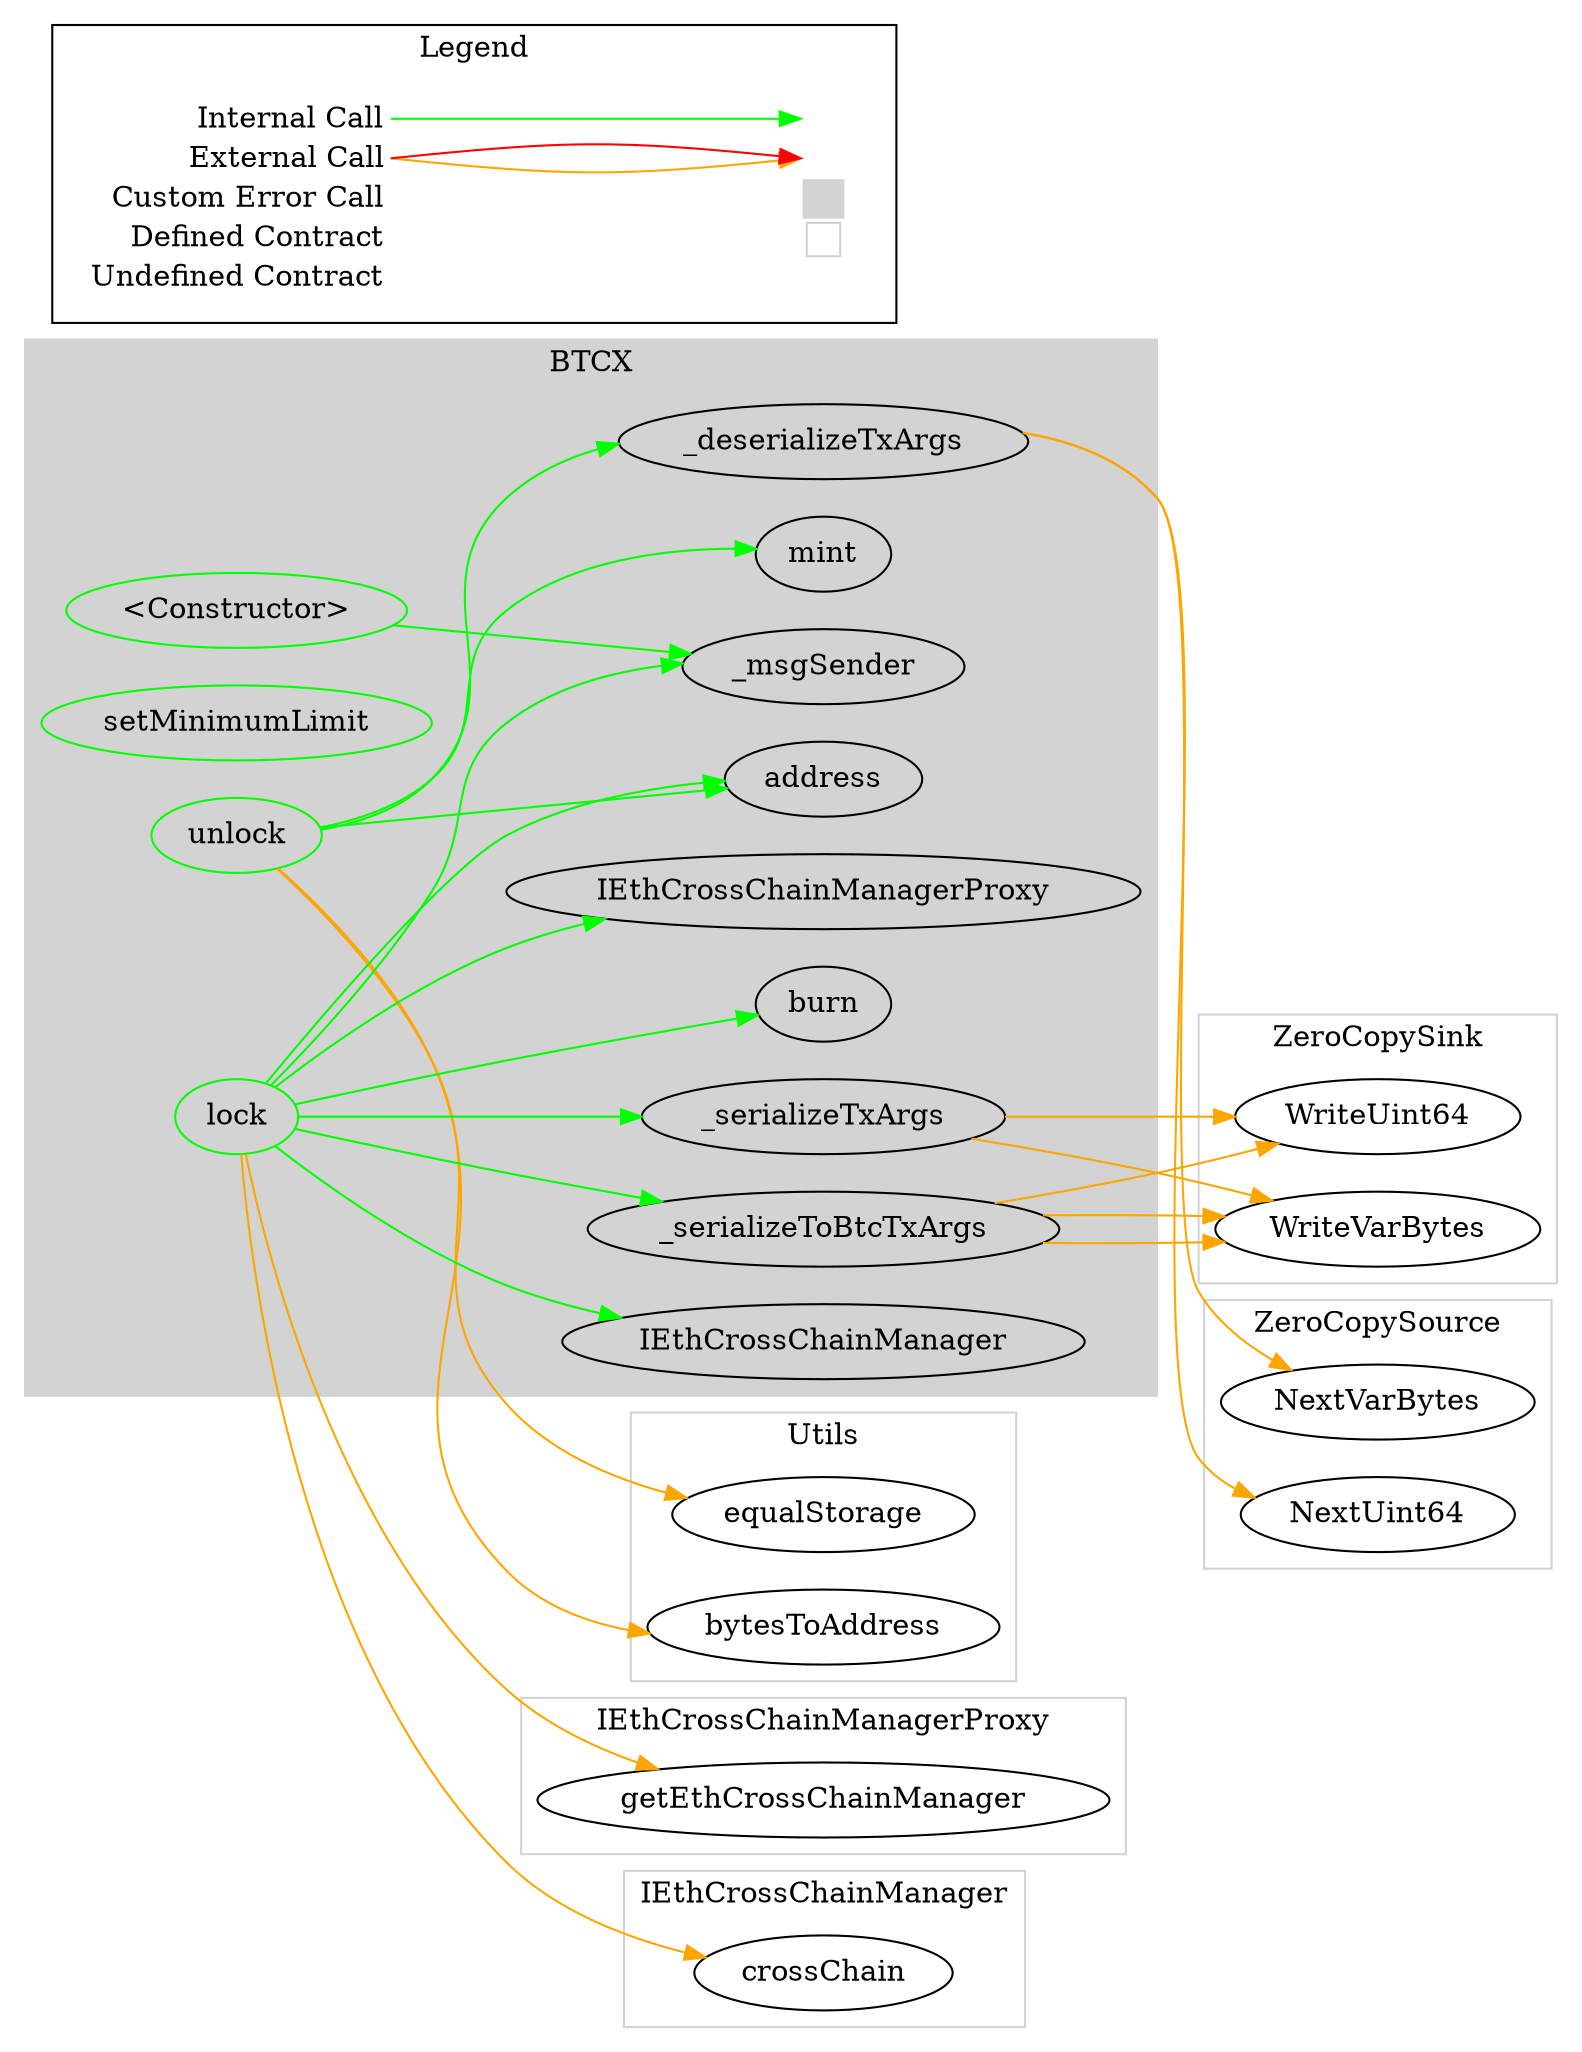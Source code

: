 digraph G {
  graph [ ratio = "auto", page = "100", compound =true ];
subgraph "clusterBTCX" {
  graph [ label = "BTCX", color = "lightgray", style = "filled", bgcolor = "lightgray" ];
  "BTCX.<Constructor>" [ label = "<Constructor>", color = "green" ];
  "BTCX.setMinimumLimit" [ label = "setMinimumLimit", color = "green" ];
  "BTCX.unlock" [ label = "unlock", color = "green" ];
  "BTCX.lock" [ label = "lock", color = "green" ];
  "BTCX._serializeToBtcTxArgs" [ label = "_serializeToBtcTxArgs" ];
  "BTCX._serializeTxArgs" [ label = "_serializeTxArgs" ];
  "BTCX._deserializeTxArgs" [ label = "_deserializeTxArgs" ];
  "BTCX._msgSender" [ label = "_msgSender" ];
  "BTCX.mint" [ label = "mint" ];
  "BTCX.address" [ label = "address" ];
  "BTCX.burn" [ label = "burn" ];
  "BTCX.IEthCrossChainManagerProxy" [ label = "IEthCrossChainManagerProxy" ];
  "BTCX.IEthCrossChainManager" [ label = "IEthCrossChainManager" ];
}

subgraph "clusterUtils" {
  graph [ label = "Utils", color = "lightgray" ];
  "Utils.equalStorage" [ label = "equalStorage" ];
  "Utils.bytesToAddress" [ label = "bytesToAddress" ];
}

subgraph "clusterIEthCrossChainManagerProxy" {
  graph [ label = "IEthCrossChainManagerProxy", color = "lightgray" ];
  "IEthCrossChainManagerProxy.getEthCrossChainManager" [ label = "getEthCrossChainManager" ];
}

subgraph "clusterIEthCrossChainManager" {
  graph [ label = "IEthCrossChainManager", color = "lightgray" ];
  "IEthCrossChainManager.crossChain" [ label = "crossChain" ];
}

subgraph "clusterZeroCopySink" {
  graph [ label = "ZeroCopySink", color = "lightgray" ];
  "ZeroCopySink.WriteVarBytes" [ label = "WriteVarBytes" ];
  "ZeroCopySink.WriteUint64" [ label = "WriteUint64" ];
}

subgraph "clusterZeroCopySource" {
  graph [ label = "ZeroCopySource", color = "lightgray" ];
  "ZeroCopySource.NextVarBytes" [ label = "NextVarBytes" ];
  "ZeroCopySource.NextUint64" [ label = "NextUint64" ];
}

  "BTCX.<Constructor>";
  "BTCX._msgSender";
  "BTCX.unlock";
  "BTCX._deserializeTxArgs";
  "Utils.equalStorage";
  "Utils.bytesToAddress";
  "BTCX.mint";
  "BTCX.address";
  "BTCX.lock";
  "BTCX._serializeToBtcTxArgs";
  "BTCX._serializeTxArgs";
  "BTCX.burn";
  "BTCX.IEthCrossChainManagerProxy";
  "IEthCrossChainManagerProxy.getEthCrossChainManager";
  "BTCX.IEthCrossChainManager";
  "IEthCrossChainManager.crossChain";
  "ZeroCopySink.WriteVarBytes";
  "ZeroCopySink.WriteUint64";
  "ZeroCopySource.NextVarBytes";
  "ZeroCopySource.NextUint64";
  "BTCX.<Constructor>" -> "BTCX._msgSender" [ color = "green" ];
  "BTCX.unlock" -> "BTCX._deserializeTxArgs" [ color = "green" ];
  "BTCX.unlock" -> "Utils.equalStorage" [ color = "orange" ];
  "BTCX.unlock" -> "Utils.bytesToAddress" [ color = "orange" ];
  "BTCX.unlock" -> "BTCX.mint" [ color = "green" ];
  "BTCX.unlock" -> "BTCX.address" [ color = "green" ];
  "BTCX.lock" -> "BTCX._serializeToBtcTxArgs" [ color = "green" ];
  "BTCX.lock" -> "BTCX._serializeTxArgs" [ color = "green" ];
  "BTCX.lock" -> "BTCX.burn" [ color = "green" ];
  "BTCX.lock" -> "BTCX.IEthCrossChainManagerProxy" [ color = "green" ];
  "BTCX.lock" -> "IEthCrossChainManagerProxy.getEthCrossChainManager" [ color = "orange" ];
  "BTCX.lock" -> "BTCX.IEthCrossChainManager" [ color = "green" ];
  "BTCX.lock" -> "IEthCrossChainManager.crossChain" [ color = "orange" ];
  "BTCX.lock" -> "BTCX.address" [ color = "green" ];
  "BTCX.lock" -> "BTCX._msgSender" [ color = "green" ];
  "BTCX._serializeToBtcTxArgs" -> "ZeroCopySink.WriteVarBytes" [ color = "orange" ];
  "BTCX._serializeToBtcTxArgs" -> "ZeroCopySink.WriteUint64" [ color = "orange" ];
  "BTCX._serializeToBtcTxArgs" -> "ZeroCopySink.WriteVarBytes" [ color = "orange" ];
  "BTCX._serializeTxArgs" -> "ZeroCopySink.WriteVarBytes" [ color = "orange" ];
  "BTCX._serializeTxArgs" -> "ZeroCopySink.WriteUint64" [ color = "orange" ];
  "BTCX._deserializeTxArgs" -> "ZeroCopySource.NextVarBytes" [ color = "orange" ];
  "BTCX._deserializeTxArgs" -> "ZeroCopySource.NextUint64" [ color = "orange" ];


rankdir=LR
node [shape=plaintext]
subgraph cluster_01 { 
label = "Legend";
key [label=<<table border="0" cellpadding="2" cellspacing="0" cellborder="0">
  <tr><td align="right" port="i1">Internal Call</td></tr>
  <tr><td align="right" port="i2">External Call</td></tr>
  <tr><td align="right" port="i2">Custom Error Call</td></tr>
  <tr><td align="right" port="i3">Defined Contract</td></tr>
  <tr><td align="right" port="i4">Undefined Contract</td></tr>
  </table>>]
key2 [label=<<table border="0" cellpadding="2" cellspacing="0" cellborder="0">
  <tr><td port="i1">&nbsp;&nbsp;&nbsp;</td></tr>
  <tr><td port="i2">&nbsp;&nbsp;&nbsp;</td></tr>
  <tr><td port="i3" bgcolor="lightgray">&nbsp;&nbsp;&nbsp;</td></tr>
  <tr><td port="i4">
    <table border="1" cellborder="0" cellspacing="0" cellpadding="7" color="lightgray">
      <tr>
       <td></td>
      </tr>
     </table>
  </td></tr>
  </table>>]
key:i1:e -> key2:i1:w [color="green"]
key:i2:e -> key2:i2:w [color="orange"]
key:i2:e -> key2:i2:w [color="red"]
}
}

